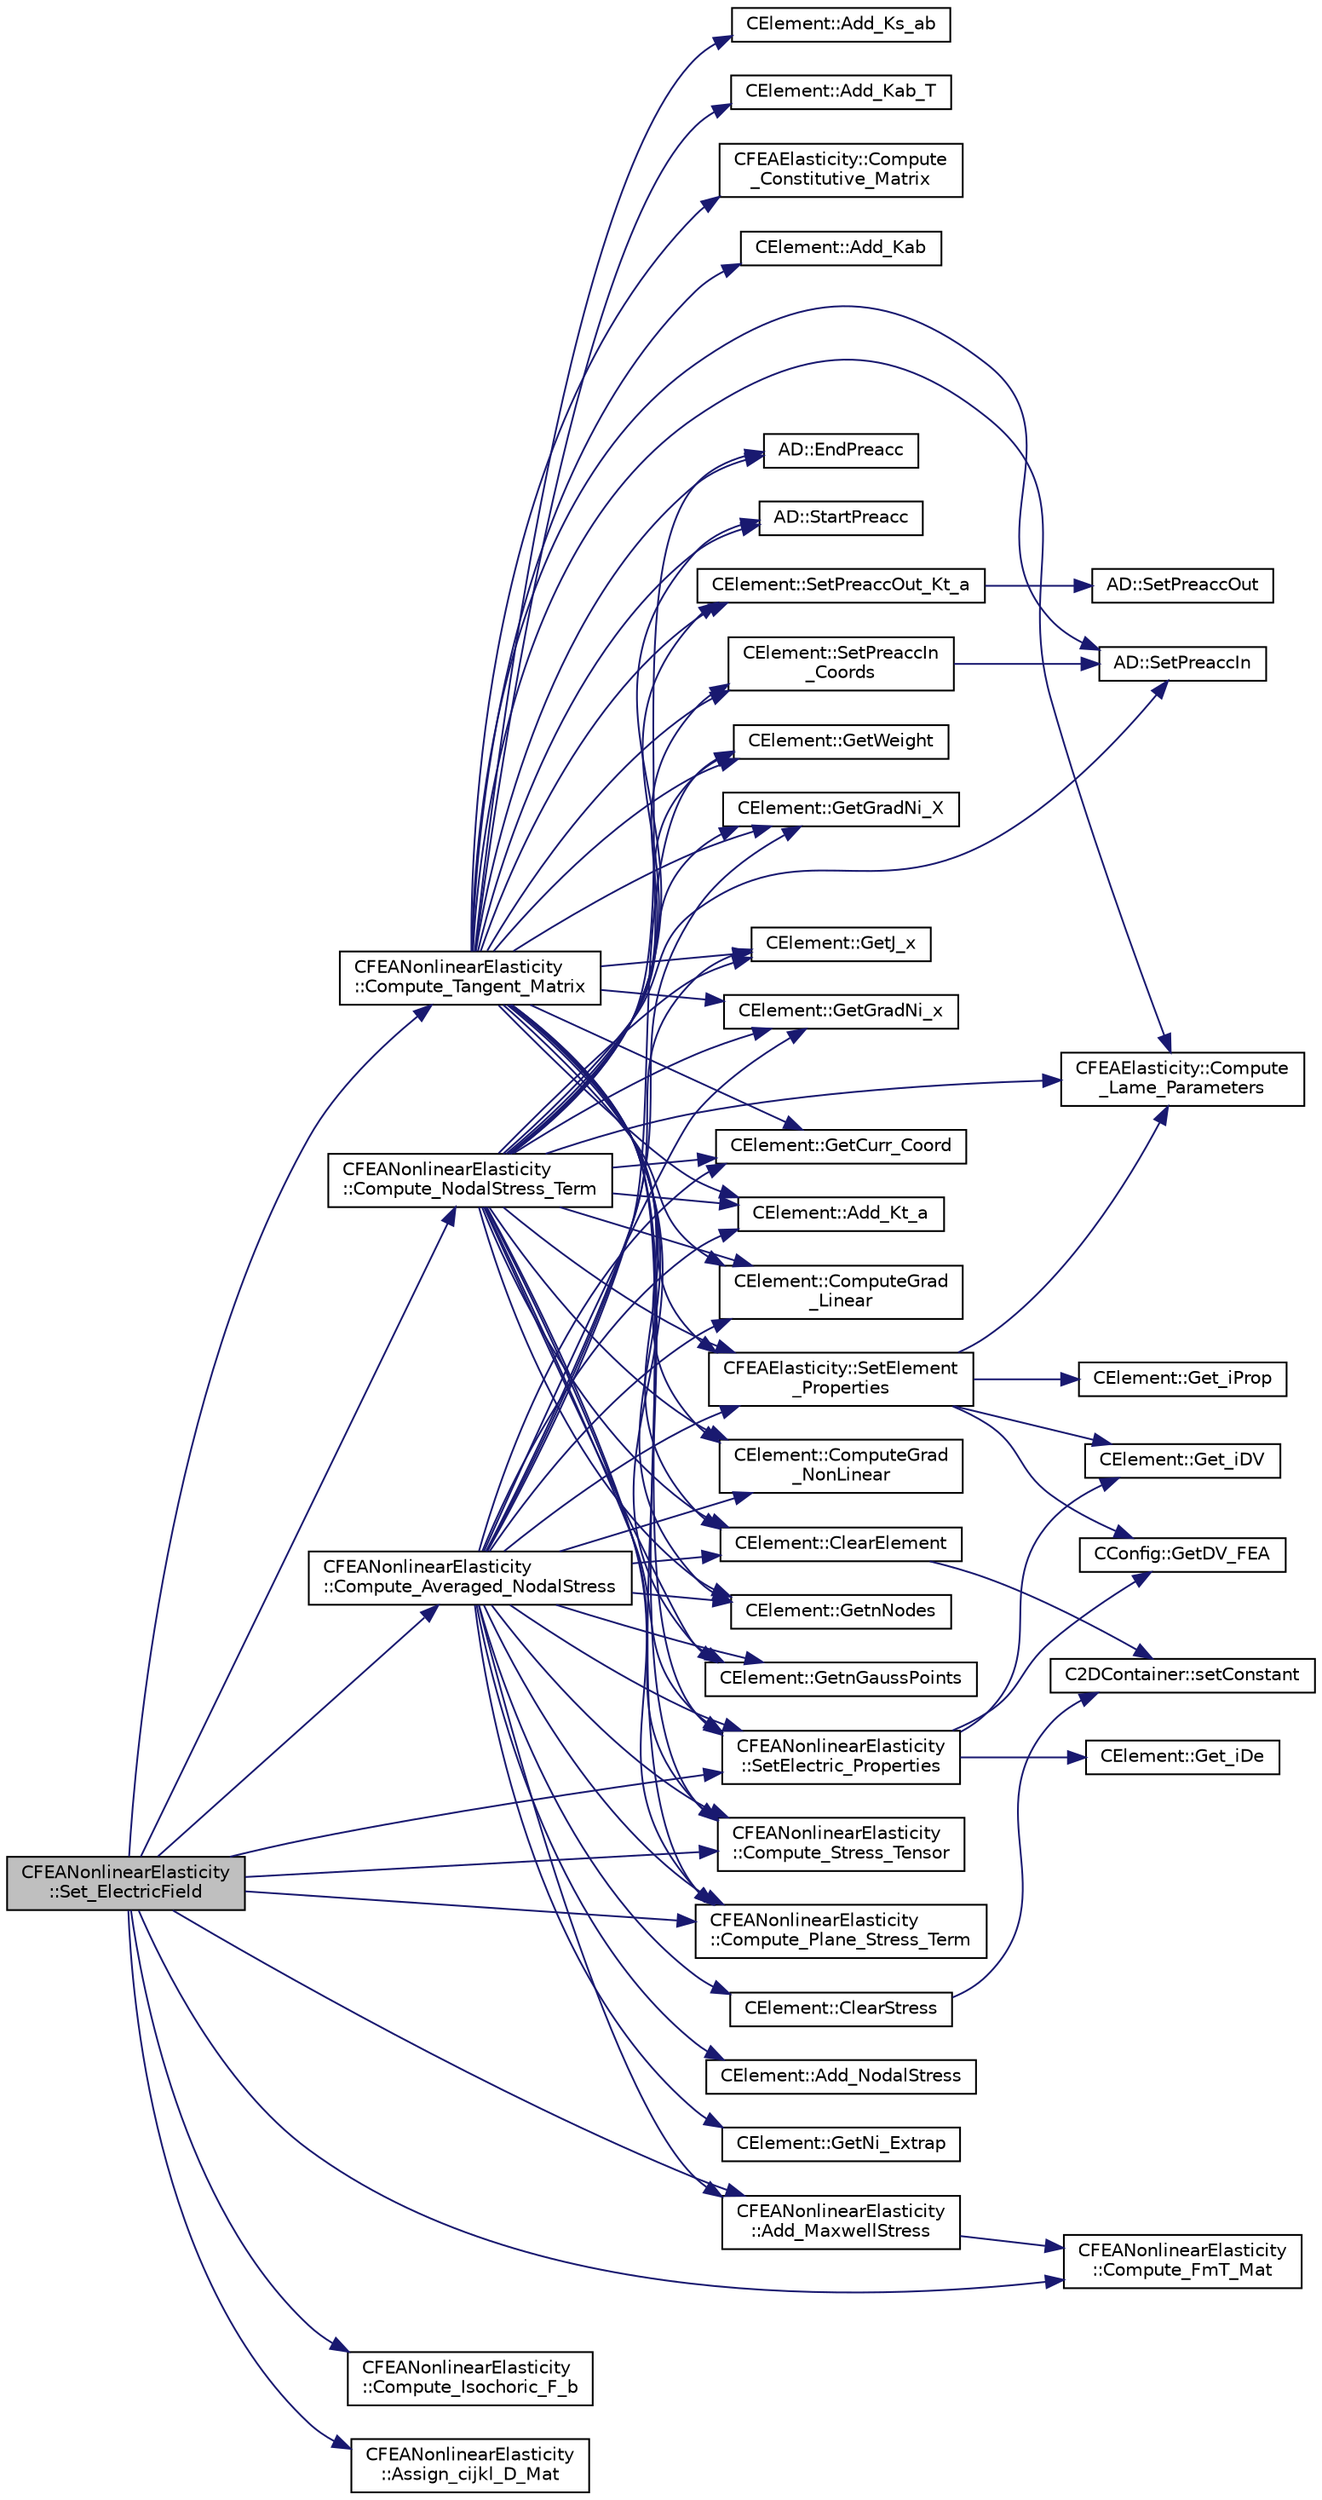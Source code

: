 digraph "CFEANonlinearElasticity::Set_ElectricField"
{
  edge [fontname="Helvetica",fontsize="10",labelfontname="Helvetica",labelfontsize="10"];
  node [fontname="Helvetica",fontsize="10",shape=record];
  rankdir="LR";
  Node145 [label="CFEANonlinearElasticity\l::Set_ElectricField",height=0.2,width=0.4,color="black", fillcolor="grey75", style="filled", fontcolor="black"];
  Node145 -> Node146 [color="midnightblue",fontsize="10",style="solid",fontname="Helvetica"];
  Node146 [label="CFEANonlinearElasticity\l::Compute_Tangent_Matrix",height=0.2,width=0.4,color="black", fillcolor="white", style="filled",URL="$class_c_f_e_a_nonlinear_elasticity.html#aa3c19d9fd3b94bd3f56dfdbd2092ea30",tooltip="Build the tangent stiffness matrix of an element. "];
  Node146 -> Node147 [color="midnightblue",fontsize="10",style="solid",fontname="Helvetica"];
  Node147 [label="CFEAElasticity::SetElement\l_Properties",height=0.2,width=0.4,color="black", fillcolor="white", style="filled",URL="$class_c_f_e_a_elasticity.html#a51c7b092be4fbcfc1a4907facfbbc84b",tooltip="Set element material properties. "];
  Node147 -> Node148 [color="midnightblue",fontsize="10",style="solid",fontname="Helvetica"];
  Node148 [label="CElement::Get_iProp",height=0.2,width=0.4,color="black", fillcolor="white", style="filled",URL="$class_c_element.html#a316ca4ad94c25db42cca8a9c4d187fdc",tooltip="Return the value of the identifier for the Element Property. "];
  Node147 -> Node149 [color="midnightblue",fontsize="10",style="solid",fontname="Helvetica"];
  Node149 [label="CConfig::GetDV_FEA",height=0.2,width=0.4,color="black", fillcolor="white", style="filled",URL="$class_c_config.html#a76b87a4b23cfd858b5473d9b9650eb1a",tooltip="Get the kind of design variable for FEA. "];
  Node147 -> Node150 [color="midnightblue",fontsize="10",style="solid",fontname="Helvetica"];
  Node150 [label="CElement::Get_iDV",height=0.2,width=0.4,color="black", fillcolor="white", style="filled",URL="$class_c_element.html#a9aca256c29c68f6be62c9a74f7a39fa8",tooltip="Return the value of the identifier for the Design Variable. "];
  Node147 -> Node151 [color="midnightblue",fontsize="10",style="solid",fontname="Helvetica"];
  Node151 [label="CFEAElasticity::Compute\l_Lame_Parameters",height=0.2,width=0.4,color="black", fillcolor="white", style="filled",URL="$class_c_f_e_a_elasticity.html#a3c8b0dc963f5cdfc3330f4349e267184",tooltip="Update the Lame parameters (required in AD to account for all dependencies). "];
  Node146 -> Node152 [color="midnightblue",fontsize="10",style="solid",fontname="Helvetica"];
  Node152 [label="CFEANonlinearElasticity\l::SetElectric_Properties",height=0.2,width=0.4,color="black", fillcolor="white", style="filled",URL="$class_c_f_e_a_nonlinear_elasticity.html#a83089b23ecf7948d888f9effcc9eaac6",tooltip="Set element electric properties. "];
  Node152 -> Node153 [color="midnightblue",fontsize="10",style="solid",fontname="Helvetica"];
  Node153 [label="CElement::Get_iDe",height=0.2,width=0.4,color="black", fillcolor="white", style="filled",URL="$class_c_element.html#a81c24fda8ff30988042966be1ac57cb0",tooltip="Return the value of the identifier for the Dielectric Elastomers. "];
  Node152 -> Node149 [color="midnightblue",fontsize="10",style="solid",fontname="Helvetica"];
  Node152 -> Node150 [color="midnightblue",fontsize="10",style="solid",fontname="Helvetica"];
  Node146 -> Node154 [color="midnightblue",fontsize="10",style="solid",fontname="Helvetica"];
  Node154 [label="AD::StartPreacc",height=0.2,width=0.4,color="black", fillcolor="white", style="filled",URL="$namespace_a_d.html#a2a1e9c4b109fd751e84132c9495de3ff",tooltip="Starts a new preaccumulation section and sets the input variables. "];
  Node146 -> Node155 [color="midnightblue",fontsize="10",style="solid",fontname="Helvetica"];
  Node155 [label="AD::SetPreaccIn",height=0.2,width=0.4,color="black", fillcolor="white", style="filled",URL="$namespace_a_d.html#aad703f3a82e509c88b92ae638f75383c",tooltip="Sets the scalar input of a preaccumulation section. "];
  Node146 -> Node156 [color="midnightblue",fontsize="10",style="solid",fontname="Helvetica"];
  Node156 [label="CElement::SetPreaccIn\l_Coords",height=0.2,width=0.4,color="black", fillcolor="white", style="filled",URL="$class_c_element.html#a148c8d06ff70ba9422c7a23db78b6668",tooltip="Register the current and reference coordinates of the element as pre-accumulation inputs the latter a..."];
  Node156 -> Node155 [color="midnightblue",fontsize="10",style="solid",fontname="Helvetica"];
  Node146 -> Node151 [color="midnightblue",fontsize="10",style="solid",fontname="Helvetica"];
  Node146 -> Node157 [color="midnightblue",fontsize="10",style="solid",fontname="Helvetica"];
  Node157 [label="CElement::ClearElement",height=0.2,width=0.4,color="black", fillcolor="white", style="filled",URL="$class_c_element.html#a34c043025dcb2d28b4800f93c9cd3184",tooltip="Sets matrices to 0. "];
  Node157 -> Node158 [color="midnightblue",fontsize="10",style="solid",fontname="Helvetica"];
  Node158 [label="C2DContainer::setConstant",height=0.2,width=0.4,color="black", fillcolor="white", style="filled",URL="$class_c2_d_container.html#ab9f8a545ab85abdd3291f0f65b4f411b",tooltip="Set value of all entries to \"value\". "];
  Node146 -> Node159 [color="midnightblue",fontsize="10",style="solid",fontname="Helvetica"];
  Node159 [label="CElement::ComputeGrad\l_Linear",height=0.2,width=0.4,color="black", fillcolor="white", style="filled",URL="$class_c_element.html#acff4750404c62c6b934cc1e66c3c0c91",tooltip="Set the value of the gradient of the shape functions wrt the reference configuration. "];
  Node146 -> Node160 [color="midnightblue",fontsize="10",style="solid",fontname="Helvetica"];
  Node160 [label="CElement::ComputeGrad\l_NonLinear",height=0.2,width=0.4,color="black", fillcolor="white", style="filled",URL="$class_c_element.html#a7062161c57dabe92e47ebca9bcfba15e",tooltip="Set the value of the gradient of the shape functions wrt the current configuration. "];
  Node146 -> Node161 [color="midnightblue",fontsize="10",style="solid",fontname="Helvetica"];
  Node161 [label="CElement::GetnNodes",height=0.2,width=0.4,color="black", fillcolor="white", style="filled",URL="$class_c_element.html#a87d13ba01e276d05b00b42caa1d5ee3c",tooltip="Retrieve the number of nodes of the element. "];
  Node146 -> Node162 [color="midnightblue",fontsize="10",style="solid",fontname="Helvetica"];
  Node162 [label="CElement::GetnGaussPoints",height=0.2,width=0.4,color="black", fillcolor="white", style="filled",URL="$class_c_element.html#ab069f4033f7ad4b13a049c7a69613659",tooltip="Retrieve the number of nodes of the element. "];
  Node146 -> Node163 [color="midnightblue",fontsize="10",style="solid",fontname="Helvetica"];
  Node163 [label="CElement::GetWeight",height=0.2,width=0.4,color="black", fillcolor="white", style="filled",URL="$class_c_element.html#a0e93583f33a6c7c88ac8d0b916a1281f",tooltip="Get the weight of the corresponding Gaussian Point. "];
  Node146 -> Node164 [color="midnightblue",fontsize="10",style="solid",fontname="Helvetica"];
  Node164 [label="CElement::GetJ_x",height=0.2,width=0.4,color="black", fillcolor="white", style="filled",URL="$class_c_element.html#a5a6a3865fa4c8a4c8de890cd2b7ec9cd",tooltip="Get the jacobian respect to the current configuration for the Gaussian Point iGauss. "];
  Node146 -> Node165 [color="midnightblue",fontsize="10",style="solid",fontname="Helvetica"];
  Node165 [label="CElement::GetGradNi_X",height=0.2,width=0.4,color="black", fillcolor="white", style="filled",URL="$class_c_element.html#a5a760b4757477a26b59a0dd05b27cf2a",tooltip="Retrieve the value of the gradient of the shape functions respect to the reference configuration..."];
  Node146 -> Node166 [color="midnightblue",fontsize="10",style="solid",fontname="Helvetica"];
  Node166 [label="CElement::GetGradNi_x",height=0.2,width=0.4,color="black", fillcolor="white", style="filled",URL="$class_c_element.html#a29fe508c53b07a9c0e5fe3d4a5926ba5",tooltip="Retrieve the value of the gradient of the shape functions respect to the current configuration. "];
  Node146 -> Node167 [color="midnightblue",fontsize="10",style="solid",fontname="Helvetica"];
  Node167 [label="CElement::GetCurr_Coord",height=0.2,width=0.4,color="black", fillcolor="white", style="filled",URL="$class_c_element.html#a4264daddbc6ade9f81ae1f7702d6c487",tooltip="Get the value of the coordinate of the nodes in the current configuration. "];
  Node146 -> Node168 [color="midnightblue",fontsize="10",style="solid",fontname="Helvetica"];
  Node168 [label="CFEANonlinearElasticity\l::Compute_Plane_Stress_Term",height=0.2,width=0.4,color="black", fillcolor="white", style="filled",URL="$class_c_f_e_a_nonlinear_elasticity.html#aa83eddb88438121cf2a9a18300cff5d9",tooltip="Compute the plane stress term. "];
  Node146 -> Node169 [color="midnightblue",fontsize="10",style="solid",fontname="Helvetica"];
  Node169 [label="CFEANonlinearElasticity\l::Compute_Stress_Tensor",height=0.2,width=0.4,color="black", fillcolor="white", style="filled",URL="$class_c_f_e_a_nonlinear_elasticity.html#a4577252bd4a4f4a20ce161eff7d5fbdd",tooltip="Compute the stress tensor. "];
  Node146 -> Node170 [color="midnightblue",fontsize="10",style="solid",fontname="Helvetica"];
  Node170 [label="CFEAElasticity::Compute\l_Constitutive_Matrix",height=0.2,width=0.4,color="black", fillcolor="white", style="filled",URL="$class_c_f_e_a_elasticity.html#ae8c15af0d3a1def8309ee41de072b7b2",tooltip="Compute the constitutive matrix, must be implemented by derived classes. "];
  Node146 -> Node171 [color="midnightblue",fontsize="10",style="solid",fontname="Helvetica"];
  Node171 [label="CElement::Add_Kt_a",height=0.2,width=0.4,color="black", fillcolor="white", style="filled",URL="$class_c_element.html#a85176f7d6a333f6ad542702885fb66ef",tooltip="Add the value of the nodal stress term for the computation of the residual. "];
  Node146 -> Node172 [color="midnightblue",fontsize="10",style="solid",fontname="Helvetica"];
  Node172 [label="CElement::Add_Kab",height=0.2,width=0.4,color="black", fillcolor="white", style="filled",URL="$class_c_element.html#adbd1cf6d55a7d37bafc8532888bd265a",tooltip="Add the value of a submatrix K relating nodes a and b, for the constitutive term. ..."];
  Node146 -> Node173 [color="midnightblue",fontsize="10",style="solid",fontname="Helvetica"];
  Node173 [label="CElement::Add_Ks_ab",height=0.2,width=0.4,color="black", fillcolor="white", style="filled",URL="$class_c_element.html#ac7cc1abd38bd8d06339bc6e3b89ca810",tooltip="Add the value of the diagonal term for the stress contribution to the stiffness of the system..."];
  Node146 -> Node174 [color="midnightblue",fontsize="10",style="solid",fontname="Helvetica"];
  Node174 [label="CElement::Add_Kab_T",height=0.2,width=0.4,color="black", fillcolor="white", style="filled",URL="$class_c_element.html#ab103b4157761bc4389fb4b2a99e1b86b",tooltip="Add the value of a submatrix K relating nodes a and b, for the constitutive term (symmetric terms nee..."];
  Node146 -> Node175 [color="midnightblue",fontsize="10",style="solid",fontname="Helvetica"];
  Node175 [label="CElement::SetPreaccOut_Kt_a",height=0.2,width=0.4,color="black", fillcolor="white", style="filled",URL="$class_c_element.html#afae4494eff7cd77a8e3bc2ba73cb840c",tooltip="Register the stress residual as a pre-accumulation output. When computing the element stiffness matri..."];
  Node175 -> Node176 [color="midnightblue",fontsize="10",style="solid",fontname="Helvetica"];
  Node176 [label="AD::SetPreaccOut",height=0.2,width=0.4,color="black", fillcolor="white", style="filled",URL="$namespace_a_d.html#ab3a80e24a5c8c2beb01131c57dcae4b2",tooltip="Sets the scalar output of a preaccumulation section. "];
  Node146 -> Node177 [color="midnightblue",fontsize="10",style="solid",fontname="Helvetica"];
  Node177 [label="AD::EndPreacc",height=0.2,width=0.4,color="black", fillcolor="white", style="filled",URL="$namespace_a_d.html#a309d057a92faa60a3a760254678ec9ea",tooltip="Ends a preaccumulation section and computes the local Jacobi matrix of a code section using the varia..."];
  Node145 -> Node178 [color="midnightblue",fontsize="10",style="solid",fontname="Helvetica"];
  Node178 [label="CFEANonlinearElasticity\l::Compute_NodalStress_Term",height=0.2,width=0.4,color="black", fillcolor="white", style="filled",URL="$class_c_f_e_a_nonlinear_elasticity.html#a2b9889b9b500f66aab3183221434c87d",tooltip="Compute the nodal stress terms for an element. "];
  Node178 -> Node147 [color="midnightblue",fontsize="10",style="solid",fontname="Helvetica"];
  Node178 -> Node152 [color="midnightblue",fontsize="10",style="solid",fontname="Helvetica"];
  Node178 -> Node154 [color="midnightblue",fontsize="10",style="solid",fontname="Helvetica"];
  Node178 -> Node155 [color="midnightblue",fontsize="10",style="solid",fontname="Helvetica"];
  Node178 -> Node156 [color="midnightblue",fontsize="10",style="solid",fontname="Helvetica"];
  Node178 -> Node151 [color="midnightblue",fontsize="10",style="solid",fontname="Helvetica"];
  Node178 -> Node157 [color="midnightblue",fontsize="10",style="solid",fontname="Helvetica"];
  Node178 -> Node159 [color="midnightblue",fontsize="10",style="solid",fontname="Helvetica"];
  Node178 -> Node160 [color="midnightblue",fontsize="10",style="solid",fontname="Helvetica"];
  Node178 -> Node161 [color="midnightblue",fontsize="10",style="solid",fontname="Helvetica"];
  Node178 -> Node162 [color="midnightblue",fontsize="10",style="solid",fontname="Helvetica"];
  Node178 -> Node163 [color="midnightblue",fontsize="10",style="solid",fontname="Helvetica"];
  Node178 -> Node164 [color="midnightblue",fontsize="10",style="solid",fontname="Helvetica"];
  Node178 -> Node165 [color="midnightblue",fontsize="10",style="solid",fontname="Helvetica"];
  Node178 -> Node166 [color="midnightblue",fontsize="10",style="solid",fontname="Helvetica"];
  Node178 -> Node167 [color="midnightblue",fontsize="10",style="solid",fontname="Helvetica"];
  Node178 -> Node168 [color="midnightblue",fontsize="10",style="solid",fontname="Helvetica"];
  Node178 -> Node169 [color="midnightblue",fontsize="10",style="solid",fontname="Helvetica"];
  Node178 -> Node171 [color="midnightblue",fontsize="10",style="solid",fontname="Helvetica"];
  Node178 -> Node175 [color="midnightblue",fontsize="10",style="solid",fontname="Helvetica"];
  Node178 -> Node177 [color="midnightblue",fontsize="10",style="solid",fontname="Helvetica"];
  Node145 -> Node179 [color="midnightblue",fontsize="10",style="solid",fontname="Helvetica"];
  Node179 [label="CFEANonlinearElasticity\l::Compute_Averaged_NodalStress",height=0.2,width=0.4,color="black", fillcolor="white", style="filled",URL="$class_c_f_e_a_nonlinear_elasticity.html#a07bc84d420b04c530d1c3240e8014e53",tooltip="Compute averaged nodal stresses (for post processing). "];
  Node179 -> Node147 [color="midnightblue",fontsize="10",style="solid",fontname="Helvetica"];
  Node179 -> Node152 [color="midnightblue",fontsize="10",style="solid",fontname="Helvetica"];
  Node179 -> Node180 [color="midnightblue",fontsize="10",style="solid",fontname="Helvetica"];
  Node180 [label="CElement::ClearStress",height=0.2,width=0.4,color="black", fillcolor="white", style="filled",URL="$class_c_element.html#a55c809d8bbe97bd1a752ec87d94244d8",tooltip="Restarts the values of stress in the element. "];
  Node180 -> Node158 [color="midnightblue",fontsize="10",style="solid",fontname="Helvetica"];
  Node179 -> Node157 [color="midnightblue",fontsize="10",style="solid",fontname="Helvetica"];
  Node179 -> Node159 [color="midnightblue",fontsize="10",style="solid",fontname="Helvetica"];
  Node179 -> Node160 [color="midnightblue",fontsize="10",style="solid",fontname="Helvetica"];
  Node179 -> Node161 [color="midnightblue",fontsize="10",style="solid",fontname="Helvetica"];
  Node179 -> Node162 [color="midnightblue",fontsize="10",style="solid",fontname="Helvetica"];
  Node179 -> Node163 [color="midnightblue",fontsize="10",style="solid",fontname="Helvetica"];
  Node179 -> Node164 [color="midnightblue",fontsize="10",style="solid",fontname="Helvetica"];
  Node179 -> Node167 [color="midnightblue",fontsize="10",style="solid",fontname="Helvetica"];
  Node179 -> Node165 [color="midnightblue",fontsize="10",style="solid",fontname="Helvetica"];
  Node179 -> Node166 [color="midnightblue",fontsize="10",style="solid",fontname="Helvetica"];
  Node179 -> Node168 [color="midnightblue",fontsize="10",style="solid",fontname="Helvetica"];
  Node179 -> Node169 [color="midnightblue",fontsize="10",style="solid",fontname="Helvetica"];
  Node179 -> Node181 [color="midnightblue",fontsize="10",style="solid",fontname="Helvetica"];
  Node181 [label="CFEANonlinearElasticity\l::Add_MaxwellStress",height=0.2,width=0.4,color="black", fillcolor="white", style="filled",URL="$class_c_f_e_a_nonlinear_elasticity.html#ad2abb1ee5965d5b505755b40cc0d2d42",tooltip="Update an element with Maxwell&#39;s stress. "];
  Node181 -> Node182 [color="midnightblue",fontsize="10",style="solid",fontname="Helvetica"];
  Node182 [label="CFEANonlinearElasticity\l::Compute_FmT_Mat",height=0.2,width=0.4,color="black", fillcolor="white", style="filled",URL="$class_c_f_e_a_nonlinear_elasticity.html#a58cec586fefbb24268381a8f7df007f5",tooltip="TODO: Describe what this does. "];
  Node179 -> Node171 [color="midnightblue",fontsize="10",style="solid",fontname="Helvetica"];
  Node179 -> Node183 [color="midnightblue",fontsize="10",style="solid",fontname="Helvetica"];
  Node183 [label="CElement::GetNi_Extrap",height=0.2,width=0.4,color="black", fillcolor="white", style="filled",URL="$class_c_element.html#a105841469469f709a8b3d94a2b4855b5",tooltip="Retrieve the value of the gradient of the shape functions respect to the reference configuration..."];
  Node179 -> Node184 [color="midnightblue",fontsize="10",style="solid",fontname="Helvetica"];
  Node184 [label="CElement::Add_NodalStress",height=0.2,width=0.4,color="black", fillcolor="white", style="filled",URL="$class_c_element.html#a212b081027d4aa53df5e18bce4515bbc",tooltip="Add a value to the nodal stress for an element. "];
  Node145 -> Node168 [color="midnightblue",fontsize="10",style="solid",fontname="Helvetica"];
  Node145 -> Node169 [color="midnightblue",fontsize="10",style="solid",fontname="Helvetica"];
  Node145 -> Node181 [color="midnightblue",fontsize="10",style="solid",fontname="Helvetica"];
  Node145 -> Node152 [color="midnightblue",fontsize="10",style="solid",fontname="Helvetica"];
  Node145 -> Node182 [color="midnightblue",fontsize="10",style="solid",fontname="Helvetica"];
  Node145 -> Node185 [color="midnightblue",fontsize="10",style="solid",fontname="Helvetica"];
  Node185 [label="CFEANonlinearElasticity\l::Compute_Isochoric_F_b",height=0.2,width=0.4,color="black", fillcolor="white", style="filled",URL="$class_c_f_e_a_nonlinear_elasticity.html#a11b544effd05a833f4007fadf3196933",tooltip="TODO: Describe what this does. "];
  Node145 -> Node186 [color="midnightblue",fontsize="10",style="solid",fontname="Helvetica"];
  Node186 [label="CFEANonlinearElasticity\l::Assign_cijkl_D_Mat",height=0.2,width=0.4,color="black", fillcolor="white", style="filled",URL="$class_c_f_e_a_nonlinear_elasticity.html#a780a5372085d451ddc94a125a30a12ea",tooltip="Assign elements of constitutive tensor to matrix D. "];
}
